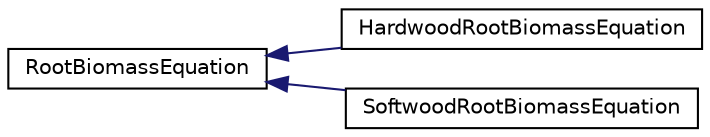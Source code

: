 digraph "Graphical Class Hierarchy"
{
 // LATEX_PDF_SIZE
  edge [fontname="Helvetica",fontsize="10",labelfontname="Helvetica",labelfontsize="10"];
  node [fontname="Helvetica",fontsize="10",shape=record];
  rankdir="LR";
  Node0 [label="RootBiomassEquation",height=0.2,width=0.4,color="black", fillcolor="white", style="filled",URL="$classmoja_1_1modules_1_1cbm_1_1RootBiomassEquation.html",tooltip=" "];
  Node0 -> Node1 [dir="back",color="midnightblue",fontsize="10",style="solid",fontname="Helvetica"];
  Node1 [label="HardwoodRootBiomassEquation",height=0.2,width=0.4,color="black", fillcolor="white", style="filled",URL="$classmoja_1_1modules_1_1cbm_1_1HardwoodRootBiomassEquation.html",tooltip=" "];
  Node0 -> Node2 [dir="back",color="midnightblue",fontsize="10",style="solid",fontname="Helvetica"];
  Node2 [label="SoftwoodRootBiomassEquation",height=0.2,width=0.4,color="black", fillcolor="white", style="filled",URL="$classmoja_1_1modules_1_1cbm_1_1SoftwoodRootBiomassEquation.html",tooltip=" "];
}
